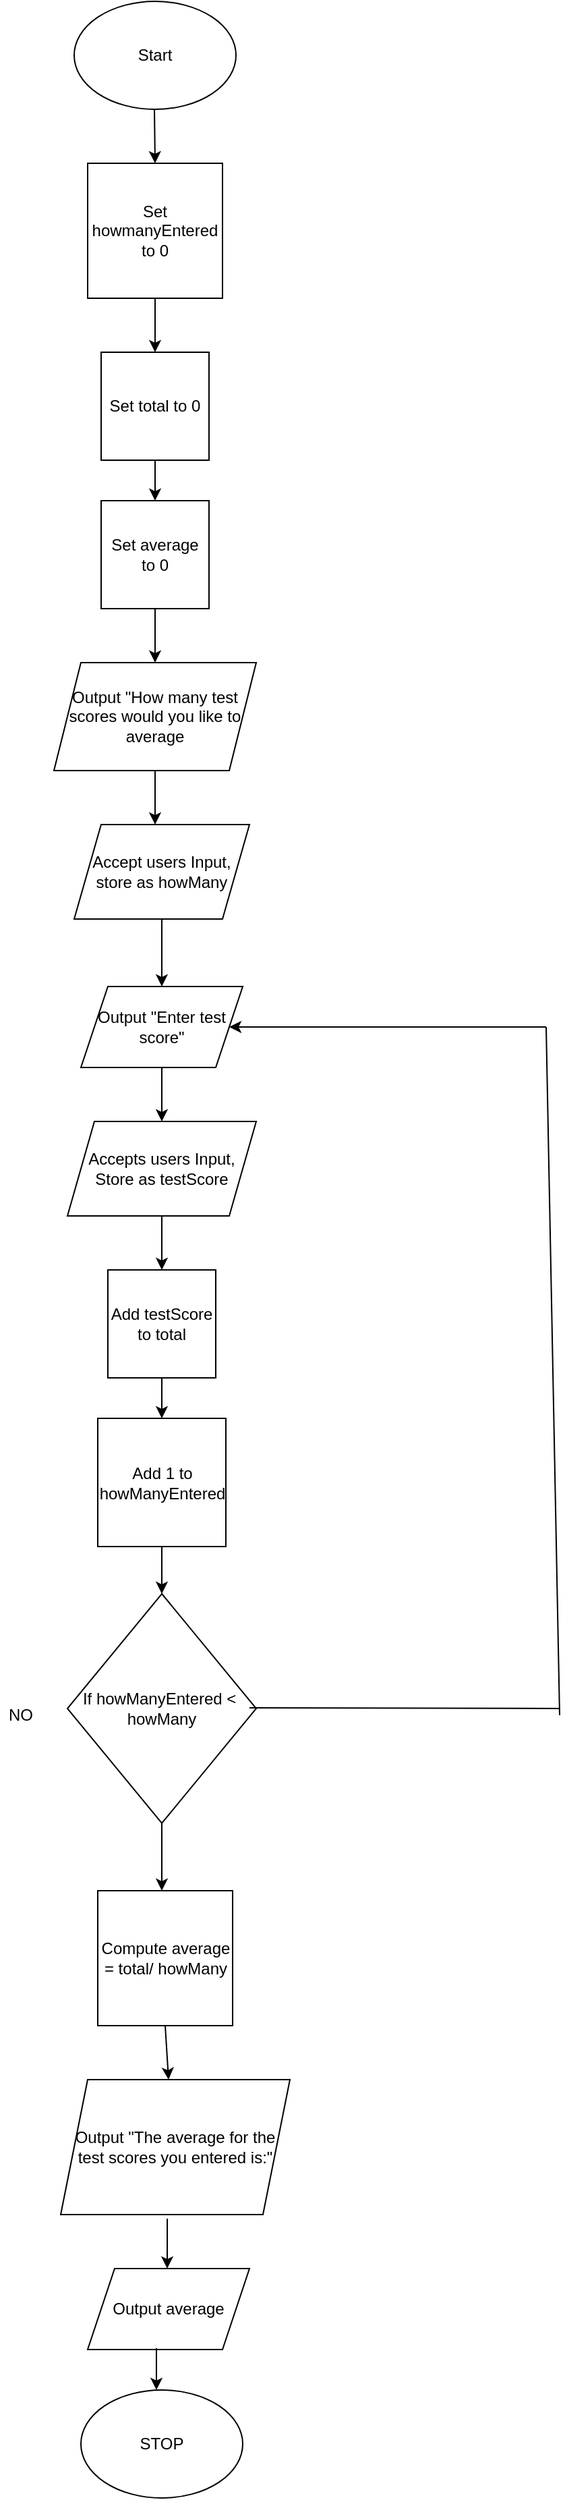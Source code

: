 <mxfile version="14.5.1" type="github">
  <diagram id="BCKGS2-ww9m77HXnoR--" name="Page-1">
    <mxGraphModel dx="946" dy="545" grid="1" gridSize="10" guides="1" tooltips="1" connect="1" arrows="1" fold="1" page="1" pageScale="1" pageWidth="850" pageHeight="1100" math="0" shadow="0">
      <root>
        <mxCell id="0" />
        <mxCell id="1" parent="0" />
        <mxCell id="1XZDgo-8ve5yJCQsIrYW-1" value="Start" style="ellipse;whiteSpace=wrap;html=1;" vertex="1" parent="1">
          <mxGeometry x="130" width="120" height="80" as="geometry" />
        </mxCell>
        <mxCell id="1XZDgo-8ve5yJCQsIrYW-2" value="Set howmanyEntered to 0" style="whiteSpace=wrap;html=1;aspect=fixed;" vertex="1" parent="1">
          <mxGeometry x="140" y="120" width="100" height="100" as="geometry" />
        </mxCell>
        <mxCell id="1XZDgo-8ve5yJCQsIrYW-4" value="" style="endArrow=classic;html=1;" edge="1" parent="1">
          <mxGeometry width="50" height="50" relative="1" as="geometry">
            <mxPoint x="189.5" y="80" as="sourcePoint" />
            <mxPoint x="190" y="120" as="targetPoint" />
          </mxGeometry>
        </mxCell>
        <mxCell id="1XZDgo-8ve5yJCQsIrYW-5" value="" style="endArrow=classic;html=1;" edge="1" parent="1">
          <mxGeometry width="50" height="50" relative="1" as="geometry">
            <mxPoint x="190" y="220" as="sourcePoint" />
            <mxPoint x="190" y="260" as="targetPoint" />
          </mxGeometry>
        </mxCell>
        <mxCell id="1XZDgo-8ve5yJCQsIrYW-6" value="Set total to 0" style="whiteSpace=wrap;html=1;aspect=fixed;" vertex="1" parent="1">
          <mxGeometry x="150" y="260" width="80" height="80" as="geometry" />
        </mxCell>
        <mxCell id="1XZDgo-8ve5yJCQsIrYW-7" value="" style="endArrow=classic;html=1;exitX=0.5;exitY=1;exitDx=0;exitDy=0;" edge="1" parent="1" source="1XZDgo-8ve5yJCQsIrYW-6">
          <mxGeometry width="50" height="50" relative="1" as="geometry">
            <mxPoint x="170" y="390" as="sourcePoint" />
            <mxPoint x="190" y="370" as="targetPoint" />
          </mxGeometry>
        </mxCell>
        <mxCell id="1XZDgo-8ve5yJCQsIrYW-8" value="Set average to 0" style="whiteSpace=wrap;html=1;aspect=fixed;" vertex="1" parent="1">
          <mxGeometry x="150" y="370" width="80" height="80" as="geometry" />
        </mxCell>
        <mxCell id="1XZDgo-8ve5yJCQsIrYW-9" value="" style="endArrow=classic;html=1;exitX=0.5;exitY=1;exitDx=0;exitDy=0;" edge="1" parent="1" source="1XZDgo-8ve5yJCQsIrYW-8">
          <mxGeometry width="50" height="50" relative="1" as="geometry">
            <mxPoint x="160" y="500" as="sourcePoint" />
            <mxPoint x="190" y="490" as="targetPoint" />
          </mxGeometry>
        </mxCell>
        <mxCell id="1XZDgo-8ve5yJCQsIrYW-10" value="Output &quot;How many test scores would you like to average" style="shape=parallelogram;perimeter=parallelogramPerimeter;whiteSpace=wrap;html=1;fixedSize=1;" vertex="1" parent="1">
          <mxGeometry x="115" y="490" width="150" height="80" as="geometry" />
        </mxCell>
        <mxCell id="1XZDgo-8ve5yJCQsIrYW-11" value="" style="endArrow=classic;html=1;exitX=0.5;exitY=1;exitDx=0;exitDy=0;" edge="1" parent="1" source="1XZDgo-8ve5yJCQsIrYW-10">
          <mxGeometry width="50" height="50" relative="1" as="geometry">
            <mxPoint x="160" y="620" as="sourcePoint" />
            <mxPoint x="190" y="610" as="targetPoint" />
          </mxGeometry>
        </mxCell>
        <mxCell id="1XZDgo-8ve5yJCQsIrYW-12" value="Accept users Input, store as howMany" style="shape=parallelogram;perimeter=parallelogramPerimeter;whiteSpace=wrap;html=1;fixedSize=1;" vertex="1" parent="1">
          <mxGeometry x="130" y="610" width="130" height="70" as="geometry" />
        </mxCell>
        <mxCell id="1XZDgo-8ve5yJCQsIrYW-13" value="" style="endArrow=classic;html=1;exitX=0.5;exitY=1;exitDx=0;exitDy=0;" edge="1" parent="1" source="1XZDgo-8ve5yJCQsIrYW-12">
          <mxGeometry width="50" height="50" relative="1" as="geometry">
            <mxPoint x="160" y="730" as="sourcePoint" />
            <mxPoint x="195" y="730" as="targetPoint" />
          </mxGeometry>
        </mxCell>
        <mxCell id="1XZDgo-8ve5yJCQsIrYW-15" value="Output &quot;Enter test score&quot;" style="shape=parallelogram;perimeter=parallelogramPerimeter;whiteSpace=wrap;html=1;fixedSize=1;" vertex="1" parent="1">
          <mxGeometry x="135" y="730" width="120" height="60" as="geometry" />
        </mxCell>
        <mxCell id="1XZDgo-8ve5yJCQsIrYW-16" value="" style="endArrow=classic;html=1;exitX=0.5;exitY=1;exitDx=0;exitDy=0;" edge="1" parent="1" source="1XZDgo-8ve5yJCQsIrYW-15">
          <mxGeometry width="50" height="50" relative="1" as="geometry">
            <mxPoint x="170" y="840" as="sourcePoint" />
            <mxPoint x="195" y="830" as="targetPoint" />
          </mxGeometry>
        </mxCell>
        <mxCell id="1XZDgo-8ve5yJCQsIrYW-17" value="Accepts users Input, Store as testScore" style="shape=parallelogram;perimeter=parallelogramPerimeter;whiteSpace=wrap;html=1;fixedSize=1;" vertex="1" parent="1">
          <mxGeometry x="125" y="830" width="140" height="70" as="geometry" />
        </mxCell>
        <mxCell id="1XZDgo-8ve5yJCQsIrYW-18" value="Add testScore to total" style="whiteSpace=wrap;html=1;aspect=fixed;" vertex="1" parent="1">
          <mxGeometry x="155" y="940" width="80" height="80" as="geometry" />
        </mxCell>
        <mxCell id="1XZDgo-8ve5yJCQsIrYW-20" value="" style="endArrow=classic;html=1;exitX=0.5;exitY=1;exitDx=0;exitDy=0;entryX=0.5;entryY=0;entryDx=0;entryDy=0;" edge="1" parent="1" source="1XZDgo-8ve5yJCQsIrYW-17" target="1XZDgo-8ve5yJCQsIrYW-18">
          <mxGeometry width="50" height="50" relative="1" as="geometry">
            <mxPoint x="170" y="930" as="sourcePoint" />
            <mxPoint x="220" y="930" as="targetPoint" />
          </mxGeometry>
        </mxCell>
        <mxCell id="1XZDgo-8ve5yJCQsIrYW-21" value="" style="endArrow=classic;html=1;exitX=0.5;exitY=1;exitDx=0;exitDy=0;" edge="1" parent="1" source="1XZDgo-8ve5yJCQsIrYW-18">
          <mxGeometry width="50" height="50" relative="1" as="geometry">
            <mxPoint x="170" y="1070" as="sourcePoint" />
            <mxPoint x="195" y="1050" as="targetPoint" />
          </mxGeometry>
        </mxCell>
        <mxCell id="1XZDgo-8ve5yJCQsIrYW-22" value="Add 1 to howManyEntered" style="whiteSpace=wrap;html=1;aspect=fixed;" vertex="1" parent="1">
          <mxGeometry x="147.5" y="1050" width="95" height="95" as="geometry" />
        </mxCell>
        <mxCell id="1XZDgo-8ve5yJCQsIrYW-23" value="" style="endArrow=classic;html=1;exitX=0.5;exitY=1;exitDx=0;exitDy=0;" edge="1" parent="1" source="1XZDgo-8ve5yJCQsIrYW-22">
          <mxGeometry width="50" height="50" relative="1" as="geometry">
            <mxPoint x="170" y="1190" as="sourcePoint" />
            <mxPoint x="195" y="1180" as="targetPoint" />
          </mxGeometry>
        </mxCell>
        <mxCell id="1XZDgo-8ve5yJCQsIrYW-24" value="If howManyEntered &amp;lt;&amp;nbsp; howMany" style="rhombus;whiteSpace=wrap;html=1;" vertex="1" parent="1">
          <mxGeometry x="125" y="1180" width="140" height="170" as="geometry" />
        </mxCell>
        <mxCell id="1XZDgo-8ve5yJCQsIrYW-26" value="NO" style="text;html=1;align=center;verticalAlign=middle;resizable=0;points=[];autosize=1;" vertex="1" parent="1">
          <mxGeometry x="75" y="1260" width="30" height="20" as="geometry" />
        </mxCell>
        <mxCell id="1XZDgo-8ve5yJCQsIrYW-27" value="" style="endArrow=classic;html=1;exitX=0.5;exitY=1;exitDx=0;exitDy=0;" edge="1" parent="1" source="1XZDgo-8ve5yJCQsIrYW-24">
          <mxGeometry width="50" height="50" relative="1" as="geometry">
            <mxPoint x="170" y="1410" as="sourcePoint" />
            <mxPoint x="195" y="1400" as="targetPoint" />
          </mxGeometry>
        </mxCell>
        <mxCell id="1XZDgo-8ve5yJCQsIrYW-28" value="Compute average = total/ howMany" style="whiteSpace=wrap;html=1;aspect=fixed;" vertex="1" parent="1">
          <mxGeometry x="147.5" y="1400" width="100" height="100" as="geometry" />
        </mxCell>
        <mxCell id="1XZDgo-8ve5yJCQsIrYW-29" value="" style="endArrow=classic;html=1;exitX=0.5;exitY=1;exitDx=0;exitDy=0;" edge="1" parent="1" source="1XZDgo-8ve5yJCQsIrYW-28">
          <mxGeometry width="50" height="50" relative="1" as="geometry">
            <mxPoint x="180" y="1550" as="sourcePoint" />
            <mxPoint x="200" y="1540" as="targetPoint" />
          </mxGeometry>
        </mxCell>
        <mxCell id="1XZDgo-8ve5yJCQsIrYW-30" value="Output &quot;The average for the test scores you entered is:&quot;" style="shape=parallelogram;perimeter=parallelogramPerimeter;whiteSpace=wrap;html=1;fixedSize=1;" vertex="1" parent="1">
          <mxGeometry x="120" y="1540" width="170" height="100" as="geometry" />
        </mxCell>
        <mxCell id="1XZDgo-8ve5yJCQsIrYW-31" value="" style="endArrow=classic;html=1;exitX=0.465;exitY=1.03;exitDx=0;exitDy=0;exitPerimeter=0;" edge="1" parent="1" source="1XZDgo-8ve5yJCQsIrYW-30">
          <mxGeometry width="50" height="50" relative="1" as="geometry">
            <mxPoint x="180" y="1690" as="sourcePoint" />
            <mxPoint x="199" y="1680" as="targetPoint" />
          </mxGeometry>
        </mxCell>
        <mxCell id="1XZDgo-8ve5yJCQsIrYW-32" value="Output average" style="shape=parallelogram;perimeter=parallelogramPerimeter;whiteSpace=wrap;html=1;fixedSize=1;" vertex="1" parent="1">
          <mxGeometry x="140" y="1680" width="120" height="60" as="geometry" />
        </mxCell>
        <mxCell id="1XZDgo-8ve5yJCQsIrYW-33" value="" style="endArrow=classic;html=1;exitX=0.425;exitY=0.983;exitDx=0;exitDy=0;exitPerimeter=0;" edge="1" parent="1" source="1XZDgo-8ve5yJCQsIrYW-32">
          <mxGeometry width="50" height="50" relative="1" as="geometry">
            <mxPoint x="170" y="1790" as="sourcePoint" />
            <mxPoint x="191" y="1770" as="targetPoint" />
          </mxGeometry>
        </mxCell>
        <mxCell id="1XZDgo-8ve5yJCQsIrYW-34" value="STOP" style="ellipse;whiteSpace=wrap;html=1;" vertex="1" parent="1">
          <mxGeometry x="135" y="1770" width="120" height="80" as="geometry" />
        </mxCell>
        <mxCell id="1XZDgo-8ve5yJCQsIrYW-42" value="" style="endArrow=none;html=1;" edge="1" parent="1">
          <mxGeometry width="50" height="50" relative="1" as="geometry">
            <mxPoint x="260" y="1264.5" as="sourcePoint" />
            <mxPoint x="490" y="1265" as="targetPoint" />
          </mxGeometry>
        </mxCell>
        <mxCell id="1XZDgo-8ve5yJCQsIrYW-43" value="" style="endArrow=none;html=1;" edge="1" parent="1">
          <mxGeometry width="50" height="50" relative="1" as="geometry">
            <mxPoint x="490" y="1270" as="sourcePoint" />
            <mxPoint x="480" y="760" as="targetPoint" />
          </mxGeometry>
        </mxCell>
        <mxCell id="1XZDgo-8ve5yJCQsIrYW-44" value="" style="endArrow=classic;html=1;entryX=1;entryY=0.5;entryDx=0;entryDy=0;" edge="1" parent="1" target="1XZDgo-8ve5yJCQsIrYW-15">
          <mxGeometry width="50" height="50" relative="1" as="geometry">
            <mxPoint x="480" y="760" as="sourcePoint" />
            <mxPoint x="430" y="740" as="targetPoint" />
          </mxGeometry>
        </mxCell>
      </root>
    </mxGraphModel>
  </diagram>
</mxfile>
